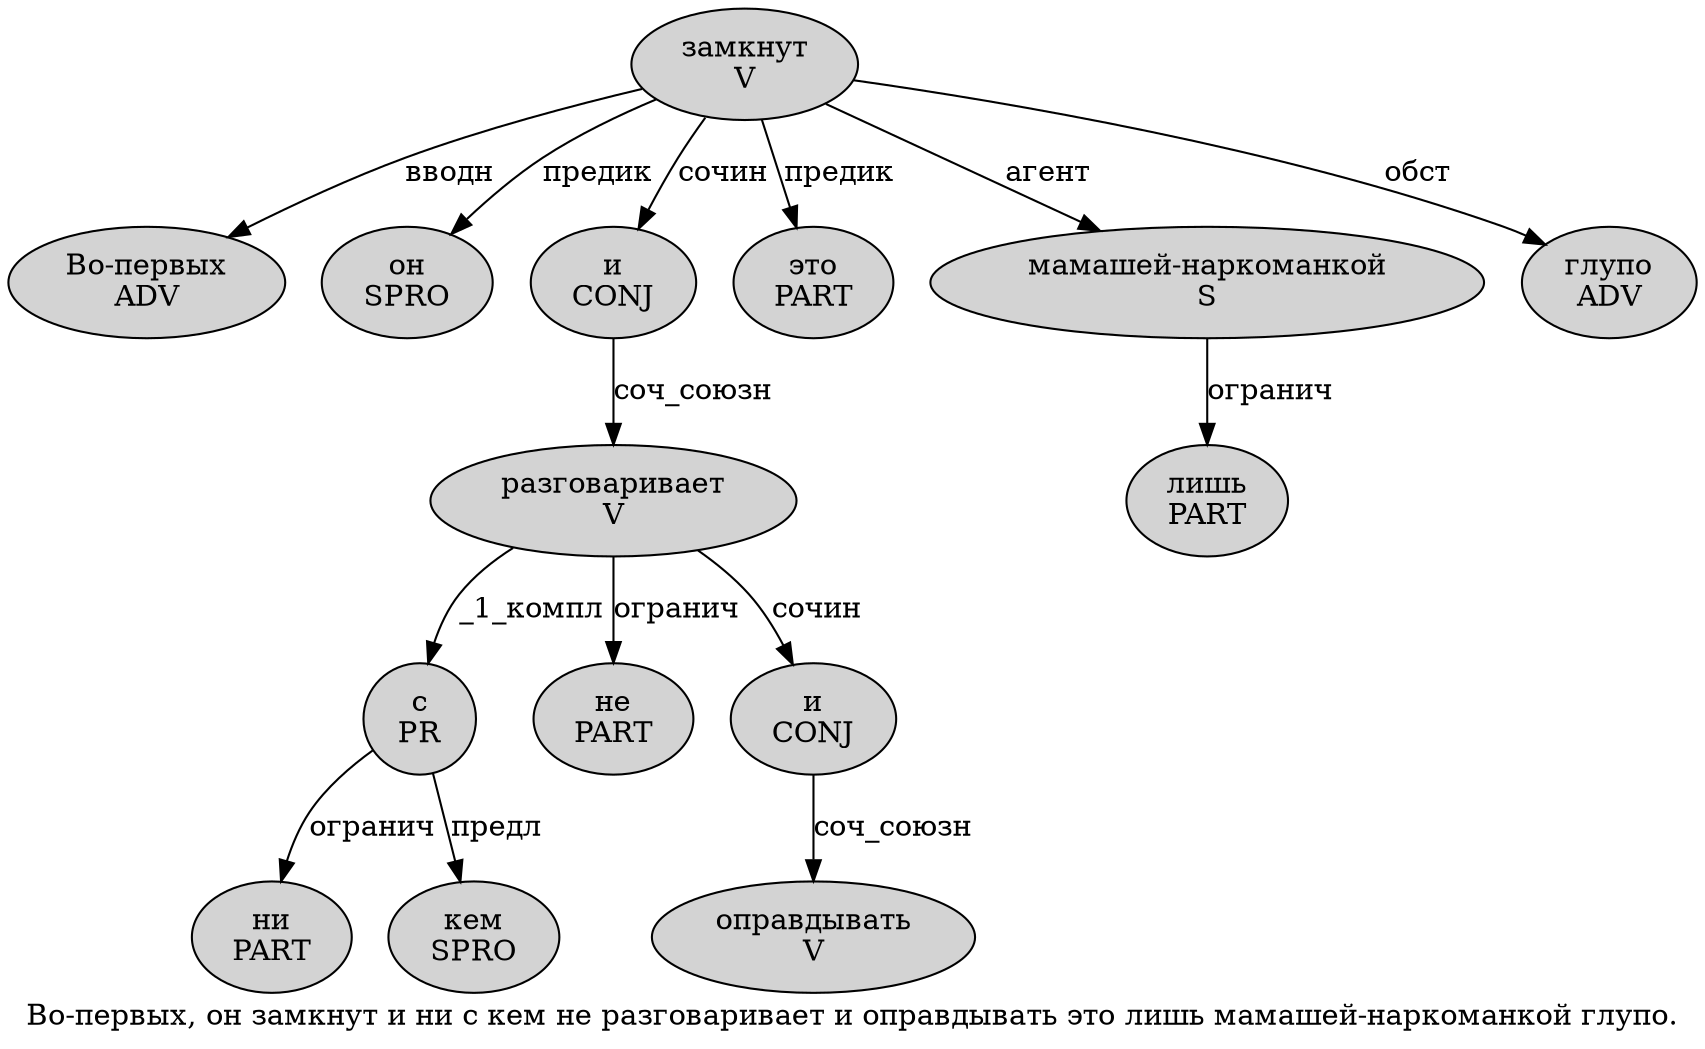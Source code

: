 digraph SENTENCE_4287 {
	graph [label="Во-первых, он замкнут и ни с кем не разговаривает и оправдывать это лишь мамашей-наркоманкой глупо."]
	node [style=filled]
		0 [label="Во-первых
ADV" color="" fillcolor=lightgray penwidth=1 shape=ellipse]
		2 [label="он
SPRO" color="" fillcolor=lightgray penwidth=1 shape=ellipse]
		3 [label="замкнут
V" color="" fillcolor=lightgray penwidth=1 shape=ellipse]
		4 [label="и
CONJ" color="" fillcolor=lightgray penwidth=1 shape=ellipse]
		5 [label="ни
PART" color="" fillcolor=lightgray penwidth=1 shape=ellipse]
		6 [label="с
PR" color="" fillcolor=lightgray penwidth=1 shape=ellipse]
		7 [label="кем
SPRO" color="" fillcolor=lightgray penwidth=1 shape=ellipse]
		8 [label="не
PART" color="" fillcolor=lightgray penwidth=1 shape=ellipse]
		9 [label="разговаривает
V" color="" fillcolor=lightgray penwidth=1 shape=ellipse]
		10 [label="и
CONJ" color="" fillcolor=lightgray penwidth=1 shape=ellipse]
		11 [label="оправдывать
V" color="" fillcolor=lightgray penwidth=1 shape=ellipse]
		12 [label="это
PART" color="" fillcolor=lightgray penwidth=1 shape=ellipse]
		13 [label="лишь
PART" color="" fillcolor=lightgray penwidth=1 shape=ellipse]
		14 [label="мамашей-наркоманкой
S" color="" fillcolor=lightgray penwidth=1 shape=ellipse]
		15 [label="глупо
ADV" color="" fillcolor=lightgray penwidth=1 shape=ellipse]
			3 -> 0 [label="вводн"]
			3 -> 2 [label="предик"]
			3 -> 4 [label="сочин"]
			3 -> 12 [label="предик"]
			3 -> 14 [label="агент"]
			3 -> 15 [label="обст"]
			10 -> 11 [label="соч_союзн"]
			4 -> 9 [label="соч_союзн"]
			14 -> 13 [label="огранич"]
			6 -> 5 [label="огранич"]
			6 -> 7 [label="предл"]
			9 -> 6 [label="_1_компл"]
			9 -> 8 [label="огранич"]
			9 -> 10 [label="сочин"]
}